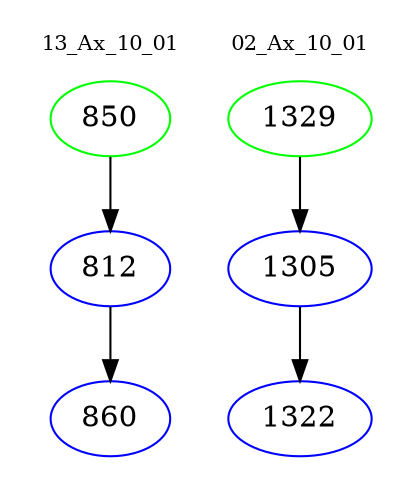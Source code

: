 digraph{
subgraph cluster_0 {
color = white
label = "13_Ax_10_01";
fontsize=10;
T0_850 [label="850", color="green"]
T0_850 -> T0_812 [color="black"]
T0_812 [label="812", color="blue"]
T0_812 -> T0_860 [color="black"]
T0_860 [label="860", color="blue"]
}
subgraph cluster_1 {
color = white
label = "02_Ax_10_01";
fontsize=10;
T1_1329 [label="1329", color="green"]
T1_1329 -> T1_1305 [color="black"]
T1_1305 [label="1305", color="blue"]
T1_1305 -> T1_1322 [color="black"]
T1_1322 [label="1322", color="blue"]
}
}
